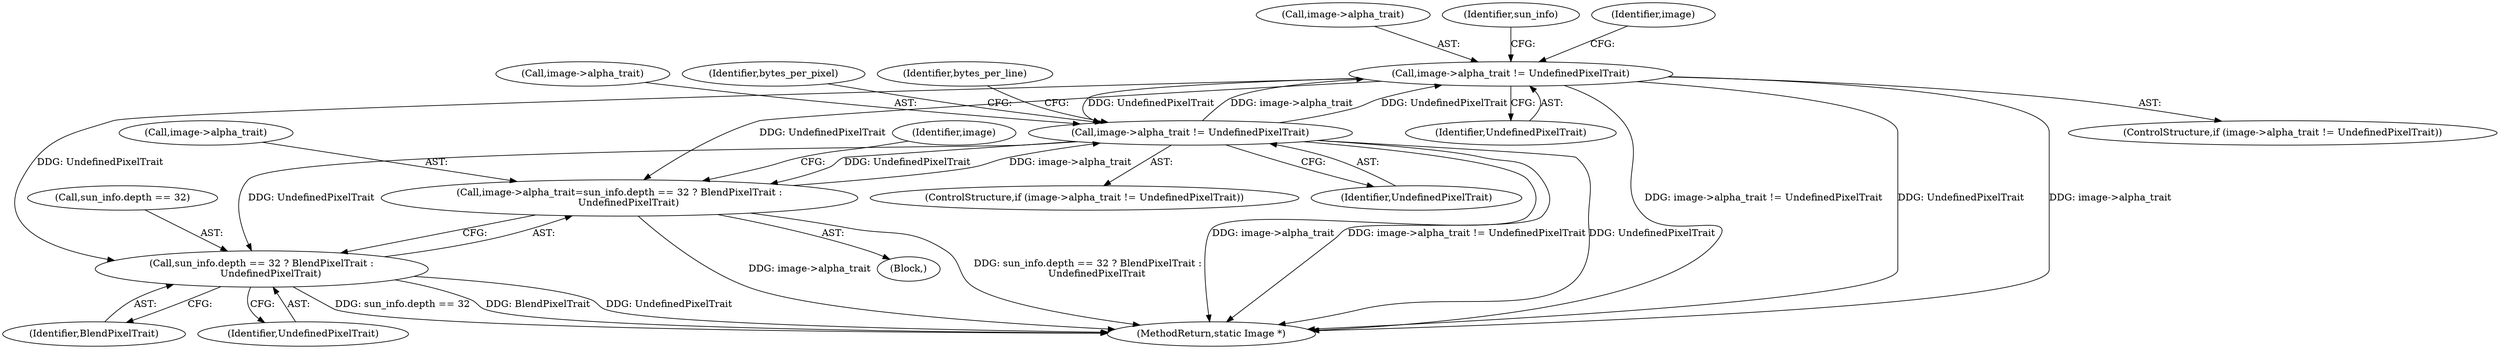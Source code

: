 digraph "0_ImageMagick_b8f17d08b7418204bf8a05a5c24e87b2fc395b75@pointer" {
"1001419" [label="(Call,image->alpha_trait != UndefinedPixelTrait)"];
"1001314" [label="(Call,image->alpha_trait != UndefinedPixelTrait)"];
"1000677" [label="(Call,image->alpha_trait=sun_info.depth == 32 ? BlendPixelTrait :\n      UndefinedPixelTrait)"];
"1001419" [label="(Call,image->alpha_trait != UndefinedPixelTrait)"];
"1000681" [label="(Call,sun_info.depth == 32 ? BlendPixelTrait :\n      UndefinedPixelTrait)"];
"1001418" [label="(ControlStructure,if (image->alpha_trait != UndefinedPixelTrait))"];
"1000681" [label="(Call,sun_info.depth == 32 ? BlendPixelTrait :\n      UndefinedPixelTrait)"];
"1000687" [label="(Identifier,BlendPixelTrait)"];
"1000688" [label="(Identifier,UndefinedPixelTrait)"];
"1001313" [label="(ControlStructure,if (image->alpha_trait != UndefinedPixelTrait))"];
"1000691" [label="(Identifier,image)"];
"1001315" [label="(Call,image->alpha_trait)"];
"1001420" [label="(Call,image->alpha_trait)"];
"1000209" [label="(Block,)"];
"1001423" [label="(Identifier,UndefinedPixelTrait)"];
"1001318" [label="(Identifier,UndefinedPixelTrait)"];
"1001697" [label="(MethodReturn,static Image *)"];
"1001434" [label="(Identifier,sun_info)"];
"1001314" [label="(Call,image->alpha_trait != UndefinedPixelTrait)"];
"1000678" [label="(Call,image->alpha_trait)"];
"1000677" [label="(Call,image->alpha_trait=sun_info.depth == 32 ? BlendPixelTrait :\n      UndefinedPixelTrait)"];
"1001320" [label="(Identifier,bytes_per_pixel)"];
"1001425" [label="(Identifier,image)"];
"1000682" [label="(Call,sun_info.depth == 32)"];
"1001419" [label="(Call,image->alpha_trait != UndefinedPixelTrait)"];
"1001323" [label="(Identifier,bytes_per_line)"];
"1001419" -> "1001418"  [label="AST: "];
"1001419" -> "1001423"  [label="CFG: "];
"1001420" -> "1001419"  [label="AST: "];
"1001423" -> "1001419"  [label="AST: "];
"1001425" -> "1001419"  [label="CFG: "];
"1001434" -> "1001419"  [label="CFG: "];
"1001419" -> "1001697"  [label="DDG: image->alpha_trait != UndefinedPixelTrait"];
"1001419" -> "1001697"  [label="DDG: UndefinedPixelTrait"];
"1001419" -> "1001697"  [label="DDG: image->alpha_trait"];
"1001419" -> "1000677"  [label="DDG: UndefinedPixelTrait"];
"1001419" -> "1000681"  [label="DDG: UndefinedPixelTrait"];
"1001419" -> "1001314"  [label="DDG: UndefinedPixelTrait"];
"1001314" -> "1001419"  [label="DDG: image->alpha_trait"];
"1001314" -> "1001419"  [label="DDG: UndefinedPixelTrait"];
"1001314" -> "1001313"  [label="AST: "];
"1001314" -> "1001318"  [label="CFG: "];
"1001315" -> "1001314"  [label="AST: "];
"1001318" -> "1001314"  [label="AST: "];
"1001320" -> "1001314"  [label="CFG: "];
"1001323" -> "1001314"  [label="CFG: "];
"1001314" -> "1001697"  [label="DDG: UndefinedPixelTrait"];
"1001314" -> "1001697"  [label="DDG: image->alpha_trait"];
"1001314" -> "1001697"  [label="DDG: image->alpha_trait != UndefinedPixelTrait"];
"1001314" -> "1000677"  [label="DDG: UndefinedPixelTrait"];
"1001314" -> "1000681"  [label="DDG: UndefinedPixelTrait"];
"1000677" -> "1001314"  [label="DDG: image->alpha_trait"];
"1000677" -> "1000209"  [label="AST: "];
"1000677" -> "1000681"  [label="CFG: "];
"1000678" -> "1000677"  [label="AST: "];
"1000681" -> "1000677"  [label="AST: "];
"1000691" -> "1000677"  [label="CFG: "];
"1000677" -> "1001697"  [label="DDG: sun_info.depth == 32 ? BlendPixelTrait :\n      UndefinedPixelTrait"];
"1000677" -> "1001697"  [label="DDG: image->alpha_trait"];
"1000681" -> "1000687"  [label="CFG: "];
"1000681" -> "1000688"  [label="CFG: "];
"1000682" -> "1000681"  [label="AST: "];
"1000687" -> "1000681"  [label="AST: "];
"1000688" -> "1000681"  [label="AST: "];
"1000681" -> "1001697"  [label="DDG: sun_info.depth == 32"];
"1000681" -> "1001697"  [label="DDG: BlendPixelTrait"];
"1000681" -> "1001697"  [label="DDG: UndefinedPixelTrait"];
}
